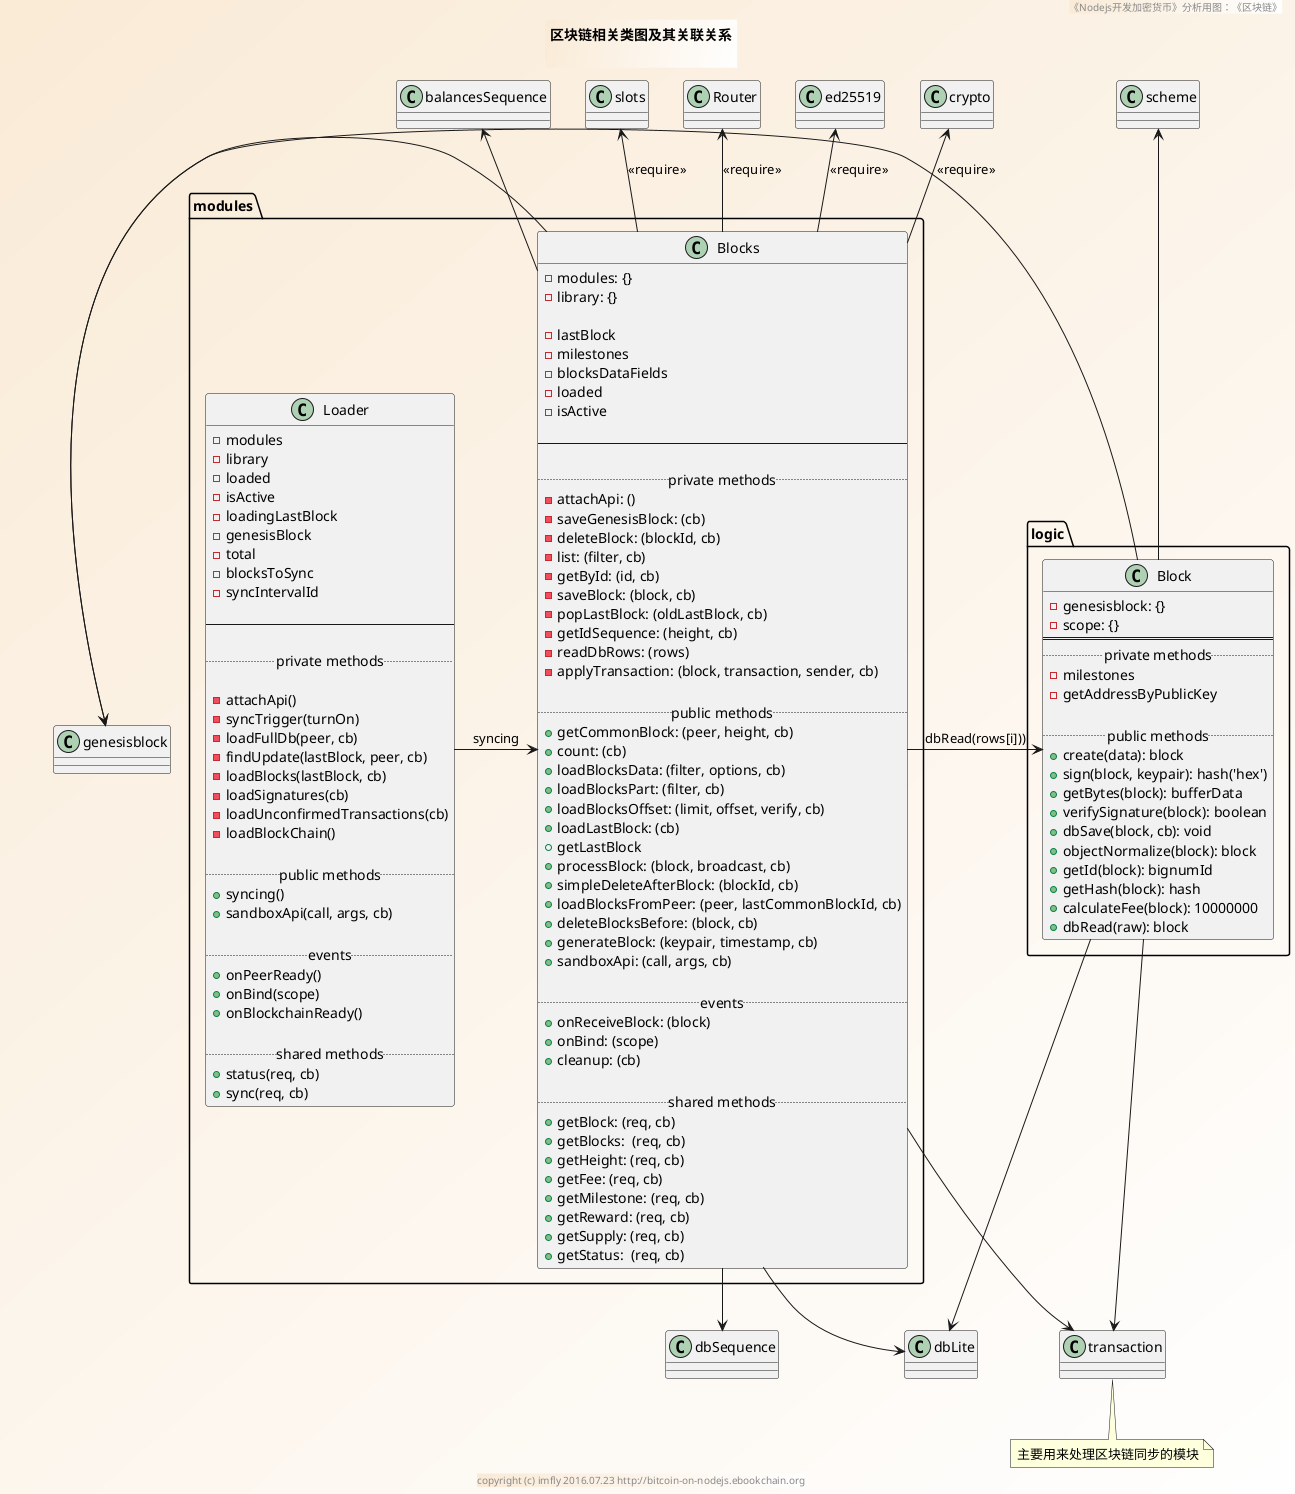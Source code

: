 @startuml ../../../styles/images/modules/blocks/blocks-class.png
skinparam BorderColor #blue\9932CC
skinparam backgroundcolor AntiqueWhite/white

title
区块链相关类图及其关联关系

end title
footer copyright (c) imfly 2016.07.23 http://bitcoin-on-nodejs.ebookchain.org
header 《Nodejs开发加密货币》分析用图：《区块链》

' logic/block.js
package logic {
  Class Block {
    - genesisblock: {}
    - scope: {}
    ====
    .. private methods ..
    -milestones
    -getAddressByPublicKey

    .. public methods ..
    +create(data): block
    +sign(block, keypair): hash('hex')
    +getBytes(block): bufferData
    +verifySignature(block): boolean
    +dbSave(block, cb): void
    +objectNormalize(block): block
    +getId(block): bignumId
    +getHash(block): hash
    +calculateFee(block): 10000000
    +dbRead(raw): block
  }
}

package modules {
  ' modules/blocks.js
  Class Blocks {
    - modules: {}
    - library: {}

    - lastBlock
    - milestones
    - blocksDataFields
    - loaded
    - isActive

    --

    .. private methods ..
    -attachApi: ()
    -saveGenesisBlock: (cb)
    -deleteBlock: (blockId, cb)
    -list: (filter, cb)
    -getById: (id, cb)
    -saveBlock: (block, cb)
    -popLastBlock: (oldLastBlock, cb)
    -getIdSequence: (height, cb)
    -readDbRows: (rows)
    -applyTransaction: (block, transaction, sender, cb)

    .. public methods ..
    +getCommonBlock: (peer, height, cb)
    +count: (cb)
    +loadBlocksData: (filter, options, cb)
    +loadBlocksPart: (filter, cb)
    +loadBlocksOffset: (limit, offset, verify, cb)
    +loadLastBlock: (cb)
    +getLastBlock
    +processBlock: (block, broadcast, cb)
    +simpleDeleteAfterBlock: (blockId, cb)
    +loadBlocksFromPeer: (peer, lastCommonBlockId, cb)
    +deleteBlocksBefore: (block, cb)
    +generateBlock: (keypair, timestamp, cb)
    +sandboxApi: (call, args, cb)

    .. events ..
    +onReceiveBlock: (block)
    +onBind: (scope)
    +cleanup: (cb)

    .. shared methods..
    +getBlock: (req, cb)
    +getBlocks:  (req, cb)
    +getHeight: (req, cb)
    +getFee: (req, cb)
    +getMilestone: (req, cb)
    +getReward: (req, cb)
    +getSupply: (req, cb)
    +getStatus:  (req, cb)
  }

  ' modules/loader.js
  Class Loader {
    - modules
    - library
    - loaded
    - isActive
    - loadingLastBlock
    - genesisBlock
    - total
    - blocksToSync
    - syncIntervalId

    --

    .. private methods ..

    - attachApi()
    - syncTrigger(turnOn)
    - loadFullDb(peer, cb)
    - findUpdate(lastBlock, peer, cb)
    - loadBlocks(lastBlock, cb)
    - loadSignatures(cb)
    - loadUnconfirmedTransactions(cb)
    - loadBlockChain()

    .. public methods ..
    + syncing()
    + sandboxApi(call, args, cb)

    .. events ..
    + onPeerReady()
    + onBind(scope)
    + onBlockchainReady()

    .. shared methods..
    + status(req, cb)
    + sync(req, cb)
  }
}
' relationship
Blocks -up-> crypto: <<require>>
Blocks -up-> ed25519: <<require>>
Blocks -up-> Router: <<require>>
Blocks -up-> slots: <<require>>

Blocks -up-> balancesSequence
Blocks --> dbSequence
Blocks -down-> genesisblock
Blocks -down-> dbLite
Blocks -down-> transaction

Blocks <-left- Loader: syncing
note bottom: 主要用来处理区块链同步的模块
Blocks -left-> Block: dbRead(rows[i]))

Block -up-> scheme
Block -down-> dbLite
Block -left-> genesisblock
Block -right-> transaction
@enduml
